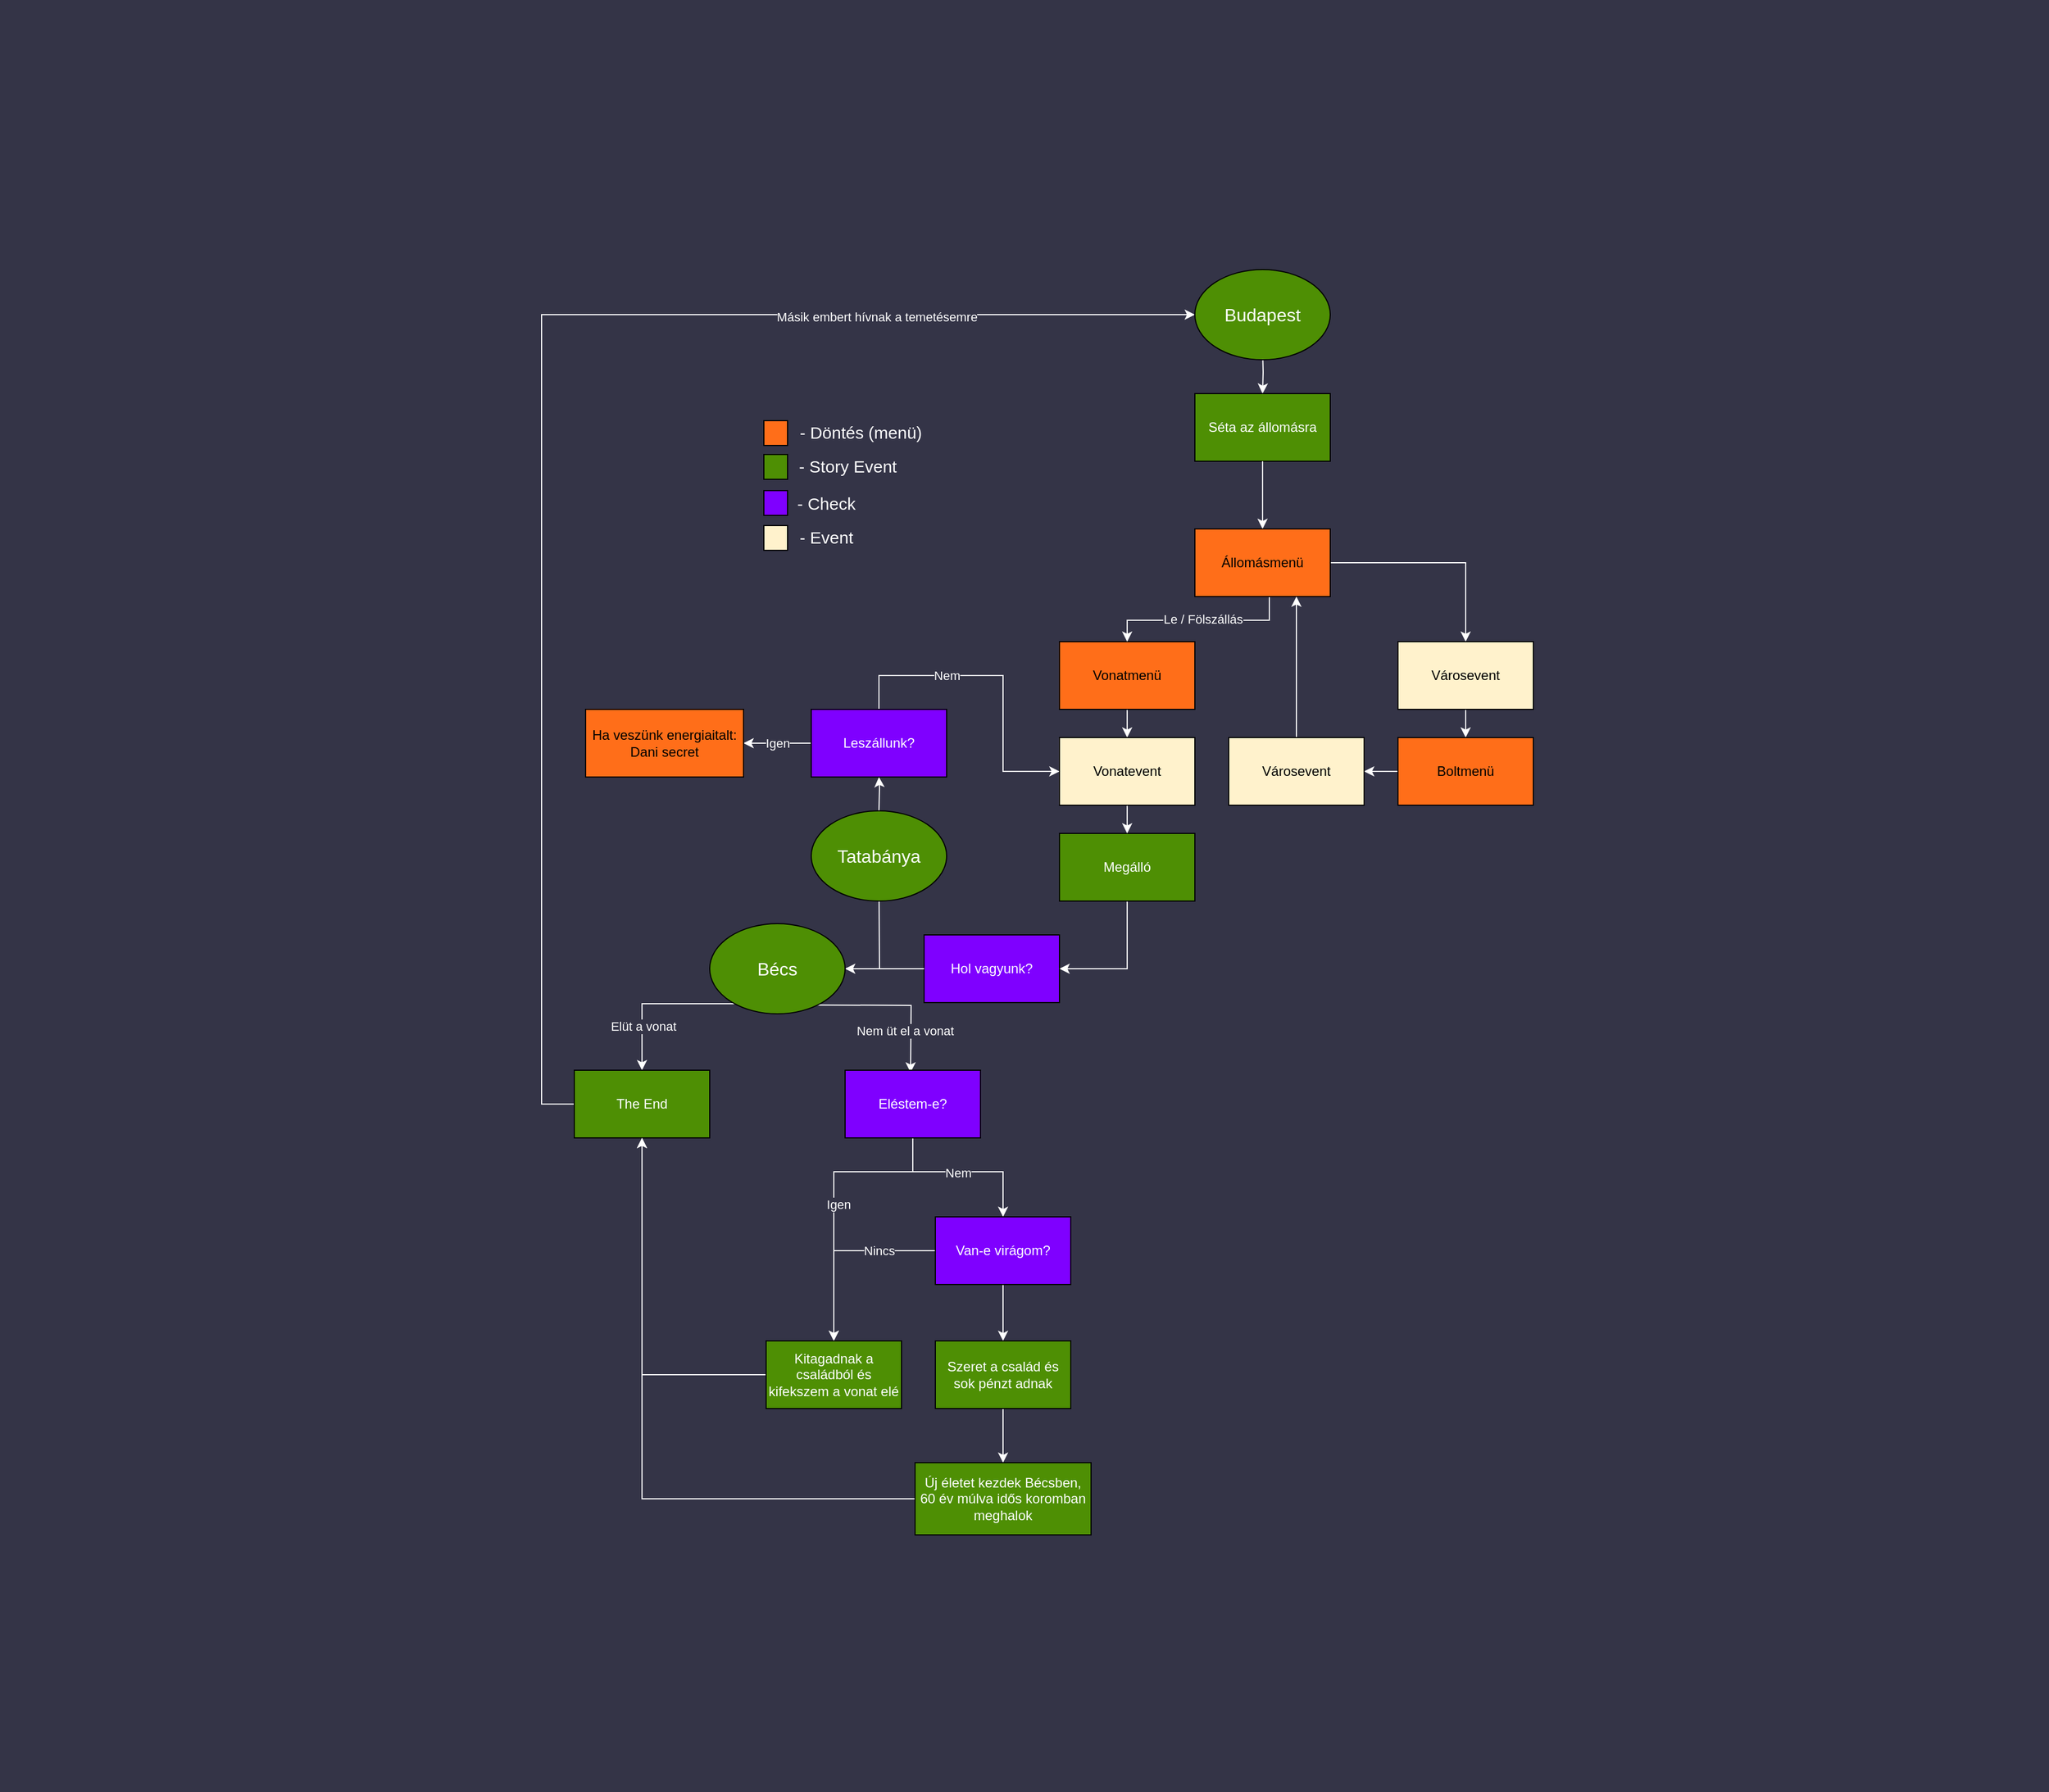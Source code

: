 <mxfile version="22.0.8" type="device">
  <diagram name="1 oldal" id="HCi74r8AC1qW8FaivY9Q">
    <mxGraphModel dx="3190" dy="1673" grid="0" gridSize="10" guides="1" tooltips="1" connect="1" arrows="1" fold="1" page="0" pageScale="1" pageWidth="10000" pageHeight="10000" background="#343447" math="0" shadow="0">
      <root>
        <mxCell id="0" />
        <mxCell id="1" parent="0" />
        <mxCell id="BgKfAN9wwZw_LsV1WhNB-7" style="edgeStyle=orthogonalEdgeStyle;rounded=0;orthogonalLoop=1;jettySize=auto;html=1;exitX=0.5;exitY=1;exitDx=0;exitDy=0;entryX=0.5;entryY=0;entryDx=0;entryDy=0;strokeColor=#FFFFFF;fontStyle=0" parent="1" target="BgKfAN9wwZw_LsV1WhNB-6" edge="1">
          <mxGeometry relative="1" as="geometry">
            <mxPoint x="700" y="230" as="sourcePoint" />
          </mxGeometry>
        </mxCell>
        <mxCell id="BgKfAN9wwZw_LsV1WhNB-6" value="Séta az állomásra" style="rounded=0;whiteSpace=wrap;html=1;fillColor=#4E8F04;fontColor=#FFFFFF;fontStyle=0" parent="1" vertex="1">
          <mxGeometry x="640" y="270" width="120" height="60" as="geometry" />
        </mxCell>
        <mxCell id="BgKfAN9wwZw_LsV1WhNB-30" style="edgeStyle=orthogonalEdgeStyle;rounded=0;orthogonalLoop=1;jettySize=auto;html=1;exitX=0.5;exitY=1;exitDx=0;exitDy=0;entryX=0.5;entryY=0;entryDx=0;entryDy=0;strokeColor=#FFFFFF;fontStyle=0" parent="1" source="BgKfAN9wwZw_LsV1WhNB-6" target="BgKfAN9wwZw_LsV1WhNB-29" edge="1">
          <mxGeometry relative="1" as="geometry">
            <mxPoint x="835" y="410" as="sourcePoint" />
          </mxGeometry>
        </mxCell>
        <mxCell id="XL5i5x2tit-ejIarr1dZ-8" value="" style="edgeStyle=orthogonalEdgeStyle;rounded=0;orthogonalLoop=1;jettySize=auto;html=1;strokeColor=#FFFFFF;fontStyle=0" parent="1" source="BgKfAN9wwZw_LsV1WhNB-18" target="XL5i5x2tit-ejIarr1dZ-7" edge="1">
          <mxGeometry relative="1" as="geometry" />
        </mxCell>
        <mxCell id="BgKfAN9wwZw_LsV1WhNB-18" value="Vonatmenü" style="rounded=0;whiteSpace=wrap;html=1;fillColor=#FF6E19;fontStyle=0" parent="1" vertex="1">
          <mxGeometry x="520" y="490" width="120" height="60" as="geometry" />
        </mxCell>
        <mxCell id="XL5i5x2tit-ejIarr1dZ-36" style="edgeStyle=orthogonalEdgeStyle;rounded=0;orthogonalLoop=1;jettySize=auto;html=1;entryX=1;entryY=0.5;entryDx=0;entryDy=0;strokeColor=#FFFFFF;fontStyle=0" parent="1" source="BgKfAN9wwZw_LsV1WhNB-20" target="XL5i5x2tit-ejIarr1dZ-16" edge="1">
          <mxGeometry relative="1" as="geometry" />
        </mxCell>
        <mxCell id="BgKfAN9wwZw_LsV1WhNB-20" value="Megálló" style="rounded=0;whiteSpace=wrap;html=1;fillColor=#4E8F04;fontColor=#FFFFFF;fontStyle=0" parent="1" vertex="1">
          <mxGeometry x="520" y="660" width="120" height="60" as="geometry" />
        </mxCell>
        <mxCell id="XL5i5x2tit-ejIarr1dZ-14" style="edgeStyle=orthogonalEdgeStyle;rounded=0;orthogonalLoop=1;jettySize=auto;html=1;entryX=0.5;entryY=0;entryDx=0;entryDy=0;strokeColor=#FFFFFF;exitX=0.511;exitY=0.992;exitDx=0;exitDy=0;exitPerimeter=0;fontStyle=0" parent="1" source="BgKfAN9wwZw_LsV1WhNB-29" target="BgKfAN9wwZw_LsV1WhNB-18" edge="1">
          <mxGeometry relative="1" as="geometry">
            <mxPoint x="701" y="467" as="sourcePoint" />
            <Array as="points">
              <mxPoint x="701" y="448" />
              <mxPoint x="702" y="448" />
              <mxPoint x="702" y="450" />
              <mxPoint x="706" y="450" />
              <mxPoint x="706" y="471" />
              <mxPoint x="580" y="471" />
            </Array>
          </mxGeometry>
        </mxCell>
        <mxCell id="XL5i5x2tit-ejIarr1dZ-56" value="Le / Fölszállás" style="edgeLabel;html=1;align=center;verticalAlign=middle;resizable=0;points=[];labelBackgroundColor=#343447;fontColor=#FFFFFF;fontStyle=0" parent="XL5i5x2tit-ejIarr1dZ-14" vertex="1" connectable="0">
          <mxGeometry x="0.013" y="-1" relative="1" as="geometry">
            <mxPoint as="offset" />
          </mxGeometry>
        </mxCell>
        <mxCell id="XL5i5x2tit-ejIarr1dZ-21" style="edgeStyle=orthogonalEdgeStyle;rounded=0;orthogonalLoop=1;jettySize=auto;html=1;entryX=0.5;entryY=0;entryDx=0;entryDy=0;exitX=1;exitY=0.5;exitDx=0;exitDy=0;strokeColor=#FFFFFF;fontStyle=0" parent="1" source="BgKfAN9wwZw_LsV1WhNB-29" target="XL5i5x2tit-ejIarr1dZ-15" edge="1">
          <mxGeometry relative="1" as="geometry">
            <mxPoint x="810" y="420" as="sourcePoint" />
          </mxGeometry>
        </mxCell>
        <mxCell id="BgKfAN9wwZw_LsV1WhNB-29" value="Állomásmenü" style="rounded=0;whiteSpace=wrap;html=1;fillColor=#FF6E19;fontStyle=0" parent="1" vertex="1">
          <mxGeometry x="640" y="390" width="120" height="60" as="geometry" />
        </mxCell>
        <mxCell id="XL5i5x2tit-ejIarr1dZ-10" value="" style="edgeStyle=orthogonalEdgeStyle;rounded=0;orthogonalLoop=1;jettySize=auto;html=1;strokeColor=#FFFFFF;fontStyle=0" parent="1" source="XL5i5x2tit-ejIarr1dZ-7" target="BgKfAN9wwZw_LsV1WhNB-20" edge="1">
          <mxGeometry relative="1" as="geometry" />
        </mxCell>
        <mxCell id="XL5i5x2tit-ejIarr1dZ-7" value="Vonatevent" style="rounded=0;whiteSpace=wrap;html=1;fillColor=#FFF2CC;fontStyle=0" parent="1" vertex="1">
          <mxGeometry x="520" y="575" width="120" height="60" as="geometry" />
        </mxCell>
        <mxCell id="XL5i5x2tit-ejIarr1dZ-60" value="" style="edgeStyle=orthogonalEdgeStyle;rounded=0;orthogonalLoop=1;jettySize=auto;html=1;strokeColor=#FFFFFF;fontStyle=0" parent="1" source="XL5i5x2tit-ejIarr1dZ-15" target="XL5i5x2tit-ejIarr1dZ-17" edge="1">
          <mxGeometry relative="1" as="geometry" />
        </mxCell>
        <mxCell id="XL5i5x2tit-ejIarr1dZ-15" value="Városevent" style="rounded=0;whiteSpace=wrap;html=1;fillColor=#FFF2CC;fontStyle=0" parent="1" vertex="1">
          <mxGeometry x="820" y="490" width="120" height="60" as="geometry" />
        </mxCell>
        <mxCell id="XL5i5x2tit-ejIarr1dZ-67" value="" style="edgeStyle=orthogonalEdgeStyle;rounded=0;orthogonalLoop=1;jettySize=auto;html=1;strokeColor=#FFFFFF;fontStyle=0" parent="1" source="XL5i5x2tit-ejIarr1dZ-16" edge="1">
          <mxGeometry relative="1" as="geometry">
            <mxPoint x="360" y="700" as="targetPoint" />
          </mxGeometry>
        </mxCell>
        <mxCell id="XL5i5x2tit-ejIarr1dZ-16" value="Hol vagyunk?" style="rounded=0;whiteSpace=wrap;html=1;fillColor=#7F00FF;fontColor=#FFFFFF;fontStyle=0" parent="1" vertex="1">
          <mxGeometry x="400" y="750" width="120" height="60" as="geometry" />
        </mxCell>
        <mxCell id="XL5i5x2tit-ejIarr1dZ-64" value="" style="edgeStyle=orthogonalEdgeStyle;rounded=0;orthogonalLoop=1;jettySize=auto;html=1;strokeColor=#FFFFFF;fontStyle=0" parent="1" source="XL5i5x2tit-ejIarr1dZ-17" target="XL5i5x2tit-ejIarr1dZ-63" edge="1">
          <mxGeometry relative="1" as="geometry" />
        </mxCell>
        <mxCell id="XL5i5x2tit-ejIarr1dZ-17" value="Boltmenü" style="rounded=0;whiteSpace=wrap;html=1;fillColor=#FF6E19;fontStyle=0" parent="1" vertex="1">
          <mxGeometry x="820" y="575" width="120" height="60" as="geometry" />
        </mxCell>
        <mxCell id="XL5i5x2tit-ejIarr1dZ-31" style="edgeStyle=orthogonalEdgeStyle;rounded=0;orthogonalLoop=1;jettySize=auto;html=1;entryX=0.5;entryY=0;entryDx=0;entryDy=0;strokeColor=#FFFFFF;fontStyle=0" parent="1" target="XL5i5x2tit-ejIarr1dZ-29" edge="1">
          <mxGeometry relative="1" as="geometry">
            <mxPoint x="270" y="810" as="sourcePoint" />
            <Array as="points">
              <mxPoint x="270" y="811" />
              <mxPoint x="150" y="811" />
            </Array>
          </mxGeometry>
        </mxCell>
        <mxCell id="XL5i5x2tit-ejIarr1dZ-33" value="Elüt a vonat" style="edgeLabel;html=1;align=center;verticalAlign=middle;resizable=0;points=[];fontColor=#FFFFFF;labelBackgroundColor=#343447;fontStyle=0" parent="XL5i5x2tit-ejIarr1dZ-31" vertex="1" connectable="0">
          <mxGeometry x="-0.067" y="1" relative="1" as="geometry">
            <mxPoint x="-36" y="19" as="offset" />
          </mxGeometry>
        </mxCell>
        <mxCell id="XL5i5x2tit-ejIarr1dZ-37" style="edgeStyle=orthogonalEdgeStyle;rounded=0;orthogonalLoop=1;jettySize=auto;html=1;strokeColor=#FFFFFF;fontStyle=0" parent="1" edge="1">
          <mxGeometry relative="1" as="geometry">
            <mxPoint x="268" y="812" as="sourcePoint" />
            <mxPoint x="388" y="872" as="targetPoint" />
          </mxGeometry>
        </mxCell>
        <mxCell id="XL5i5x2tit-ejIarr1dZ-38" value="Nem üt el a vonat" style="edgeLabel;html=1;align=center;verticalAlign=middle;resizable=0;points=[];fontColor=#FFFFFF;labelBackgroundColor=#343447;fontStyle=0" parent="XL5i5x2tit-ejIarr1dZ-37" vertex="1" connectable="0">
          <mxGeometry x="-0.056" y="-2" relative="1" as="geometry">
            <mxPoint x="30" y="20" as="offset" />
          </mxGeometry>
        </mxCell>
        <mxCell id="XL5i5x2tit-ejIarr1dZ-27" value="" style="endArrow=classic;html=1;rounded=0;exitX=0;exitY=0.5;exitDx=0;exitDy=0;entryX=1;entryY=0.5;entryDx=0;entryDy=0;strokeColor=#FFFFFF;fontStyle=0" parent="1" source="XL5i5x2tit-ejIarr1dZ-16" edge="1">
          <mxGeometry relative="1" as="geometry">
            <mxPoint x="810" y="810" as="sourcePoint" />
            <mxPoint x="330" y="780" as="targetPoint" />
          </mxGeometry>
        </mxCell>
        <mxCell id="XL5i5x2tit-ejIarr1dZ-34" style="edgeStyle=orthogonalEdgeStyle;rounded=0;orthogonalLoop=1;jettySize=auto;html=1;entryX=0;entryY=0.5;entryDx=0;entryDy=0;strokeColor=#FFFFFF;fontStyle=0" parent="1" source="XL5i5x2tit-ejIarr1dZ-29" edge="1">
          <mxGeometry relative="1" as="geometry">
            <mxPoint x="640" y="200" as="targetPoint" />
            <Array as="points">
              <mxPoint x="61" y="900" />
              <mxPoint x="61" y="200" />
            </Array>
          </mxGeometry>
        </mxCell>
        <mxCell id="XL5i5x2tit-ejIarr1dZ-35" value="Másik embert hívnak a temetésemre" style="edgeLabel;html=1;align=center;verticalAlign=middle;resizable=0;points=[];fontColor=#FFFFFF;labelBackgroundColor=#343447;fontStyle=0" parent="XL5i5x2tit-ejIarr1dZ-34" vertex="1" connectable="0">
          <mxGeometry x="0.569" y="-2" relative="1" as="geometry">
            <mxPoint as="offset" />
          </mxGeometry>
        </mxCell>
        <mxCell id="XL5i5x2tit-ejIarr1dZ-29" value="The End" style="rounded=0;whiteSpace=wrap;html=1;fillColor=#4E8F04;fontColor=#FFFFFF;fontStyle=0" parent="1" vertex="1">
          <mxGeometry x="90" y="870" width="120" height="60" as="geometry" />
        </mxCell>
        <mxCell id="XL5i5x2tit-ejIarr1dZ-39" style="edgeStyle=orthogonalEdgeStyle;rounded=0;orthogonalLoop=1;jettySize=auto;html=1;entryX=0.5;entryY=0;entryDx=0;entryDy=0;strokeColor=#FFFFFF;fontStyle=0" parent="1" source="XL5i5x2tit-ejIarr1dZ-30" target="XL5i5x2tit-ejIarr1dZ-45" edge="1">
          <mxGeometry relative="1" as="geometry">
            <mxPoint x="320" y="1000" as="targetPoint" />
            <Array as="points">
              <mxPoint x="390" y="960" />
              <mxPoint x="320" y="960" />
            </Array>
          </mxGeometry>
        </mxCell>
        <mxCell id="XL5i5x2tit-ejIarr1dZ-43" value="Igen" style="edgeLabel;html=1;align=center;verticalAlign=middle;resizable=0;points=[];fontColor=#FFFFFF;labelBackgroundColor=#343447;fontStyle=0" parent="XL5i5x2tit-ejIarr1dZ-39" vertex="1" connectable="0">
          <mxGeometry x="0.029" y="4" relative="1" as="geometry">
            <mxPoint as="offset" />
          </mxGeometry>
        </mxCell>
        <mxCell id="XL5i5x2tit-ejIarr1dZ-40" style="edgeStyle=orthogonalEdgeStyle;rounded=0;orthogonalLoop=1;jettySize=auto;html=1;entryX=0.5;entryY=0;entryDx=0;entryDy=0;strokeColor=#FFFFFF;fontStyle=0" parent="1" source="XL5i5x2tit-ejIarr1dZ-30" target="XL5i5x2tit-ejIarr1dZ-42" edge="1">
          <mxGeometry relative="1" as="geometry">
            <mxPoint x="450" y="1000" as="targetPoint" />
            <Array as="points">
              <mxPoint x="390" y="960" />
              <mxPoint x="470" y="960" />
            </Array>
          </mxGeometry>
        </mxCell>
        <mxCell id="XL5i5x2tit-ejIarr1dZ-44" value="Nem" style="edgeLabel;html=1;align=center;verticalAlign=middle;resizable=0;points=[];fontColor=#FFFFFF;labelBackgroundColor=#343447;fontStyle=0" parent="XL5i5x2tit-ejIarr1dZ-40" vertex="1" connectable="0">
          <mxGeometry x="-0.067" y="-1" relative="1" as="geometry">
            <mxPoint as="offset" />
          </mxGeometry>
        </mxCell>
        <mxCell id="XL5i5x2tit-ejIarr1dZ-30" value="Eléstem-e?" style="rounded=0;whiteSpace=wrap;html=1;fillColor=#7F00FF;fontColor=#FFFFFF;fontStyle=0" parent="1" vertex="1">
          <mxGeometry x="330" y="870" width="120" height="60" as="geometry" />
        </mxCell>
        <mxCell id="XL5i5x2tit-ejIarr1dZ-47" value="" style="edgeStyle=orthogonalEdgeStyle;rounded=0;orthogonalLoop=1;jettySize=auto;html=1;strokeColor=#FFFFFF;fontStyle=0" parent="1" source="XL5i5x2tit-ejIarr1dZ-42" target="XL5i5x2tit-ejIarr1dZ-46" edge="1">
          <mxGeometry relative="1" as="geometry" />
        </mxCell>
        <mxCell id="XL5i5x2tit-ejIarr1dZ-48" style="edgeStyle=orthogonalEdgeStyle;rounded=0;orthogonalLoop=1;jettySize=auto;html=1;entryX=0.5;entryY=0;entryDx=0;entryDy=0;strokeColor=#FFFFFF;fontStyle=0" parent="1" source="XL5i5x2tit-ejIarr1dZ-42" target="XL5i5x2tit-ejIarr1dZ-45" edge="1">
          <mxGeometry relative="1" as="geometry">
            <mxPoint x="320" y="1085" as="targetPoint" />
            <Array as="points">
              <mxPoint x="320" y="1030" />
            </Array>
          </mxGeometry>
        </mxCell>
        <mxCell id="XL5i5x2tit-ejIarr1dZ-49" value="Nincs" style="edgeLabel;html=1;align=center;verticalAlign=middle;resizable=0;points=[];fontColor=#FFFFFF;labelBackgroundColor=#343447;fontStyle=0" parent="XL5i5x2tit-ejIarr1dZ-48" vertex="1" connectable="0">
          <mxGeometry x="0.188" y="1" relative="1" as="geometry">
            <mxPoint x="39" y="-11" as="offset" />
          </mxGeometry>
        </mxCell>
        <mxCell id="XL5i5x2tit-ejIarr1dZ-42" value="Van-e virágom?" style="rounded=0;whiteSpace=wrap;html=1;fillColor=#7F00FF;fontColor=#FFFFFF;fontStyle=0" parent="1" vertex="1">
          <mxGeometry x="410" y="1000" width="120" height="60" as="geometry" />
        </mxCell>
        <mxCell id="XL5i5x2tit-ejIarr1dZ-50" style="edgeStyle=orthogonalEdgeStyle;rounded=0;orthogonalLoop=1;jettySize=auto;html=1;entryX=0.5;entryY=1;entryDx=0;entryDy=0;strokeColor=#FFFFFF;fontStyle=0" parent="1" source="XL5i5x2tit-ejIarr1dZ-45" target="XL5i5x2tit-ejIarr1dZ-29" edge="1">
          <mxGeometry relative="1" as="geometry" />
        </mxCell>
        <mxCell id="XL5i5x2tit-ejIarr1dZ-45" value="Kitagadnak a családból és kifekszem a vonat elé" style="rounded=0;whiteSpace=wrap;html=1;fillColor=#4E8F04;fontColor=#FFFFFF;fontStyle=0" parent="1" vertex="1">
          <mxGeometry x="260" y="1110" width="120" height="60" as="geometry" />
        </mxCell>
        <mxCell id="XL5i5x2tit-ejIarr1dZ-54" value="" style="edgeStyle=orthogonalEdgeStyle;rounded=0;orthogonalLoop=1;jettySize=auto;html=1;strokeColor=#FFFFFF;fontStyle=0" parent="1" source="XL5i5x2tit-ejIarr1dZ-46" target="XL5i5x2tit-ejIarr1dZ-53" edge="1">
          <mxGeometry relative="1" as="geometry" />
        </mxCell>
        <mxCell id="XL5i5x2tit-ejIarr1dZ-46" value="Szeret a család és sok pénzt adnak" style="rounded=0;whiteSpace=wrap;html=1;fillColor=#4E8F04;fontColor=#FFFFFF;fontStyle=0" parent="1" vertex="1">
          <mxGeometry x="410" y="1110" width="120" height="60" as="geometry" />
        </mxCell>
        <mxCell id="XL5i5x2tit-ejIarr1dZ-55" style="edgeStyle=orthogonalEdgeStyle;rounded=0;orthogonalLoop=1;jettySize=auto;html=1;entryX=0.5;entryY=1;entryDx=0;entryDy=0;strokeColor=#FFFFFF;fontStyle=0" parent="1" source="XL5i5x2tit-ejIarr1dZ-53" target="XL5i5x2tit-ejIarr1dZ-29" edge="1">
          <mxGeometry relative="1" as="geometry">
            <mxPoint x="150" y="940" as="targetPoint" />
          </mxGeometry>
        </mxCell>
        <mxCell id="XL5i5x2tit-ejIarr1dZ-53" value="Új életet kezdek Bécsben, 60 év múlva idős koromban meghalok" style="whiteSpace=wrap;html=1;rounded=0;fillColor=#4E8F04;fontColor=#FFFFFF;gradientColor=none;fontStyle=0" parent="1" vertex="1">
          <mxGeometry x="392" y="1218" width="156" height="64" as="geometry" />
        </mxCell>
        <mxCell id="XL5i5x2tit-ejIarr1dZ-65" style="edgeStyle=orthogonalEdgeStyle;rounded=0;orthogonalLoop=1;jettySize=auto;html=1;entryX=0.75;entryY=1;entryDx=0;entryDy=0;strokeColor=#FFFFFF;fontStyle=0" parent="1" source="XL5i5x2tit-ejIarr1dZ-63" target="BgKfAN9wwZw_LsV1WhNB-29" edge="1">
          <mxGeometry relative="1" as="geometry" />
        </mxCell>
        <mxCell id="XL5i5x2tit-ejIarr1dZ-63" value="Városevent" style="rounded=0;whiteSpace=wrap;html=1;fillColor=#FFF2CC;fontStyle=0" parent="1" vertex="1">
          <mxGeometry x="670" y="575" width="120" height="60" as="geometry" />
        </mxCell>
        <mxCell id="XL5i5x2tit-ejIarr1dZ-76" value="" style="edgeStyle=orthogonalEdgeStyle;rounded=0;orthogonalLoop=1;jettySize=auto;html=1;strokeColor=#FFFFFF;fontStyle=0" parent="1" target="XL5i5x2tit-ejIarr1dZ-75" edge="1">
          <mxGeometry relative="1" as="geometry">
            <mxPoint x="360" y="640" as="sourcePoint" />
          </mxGeometry>
        </mxCell>
        <mxCell id="XL5i5x2tit-ejIarr1dZ-78" style="edgeStyle=orthogonalEdgeStyle;rounded=0;orthogonalLoop=1;jettySize=auto;html=1;entryX=0;entryY=0.5;entryDx=0;entryDy=0;strokeColor=#FFFFFF;fontStyle=0" parent="1" target="XL5i5x2tit-ejIarr1dZ-7" edge="1">
          <mxGeometry relative="1" as="geometry">
            <mxPoint x="480" y="600" as="targetPoint" />
            <mxPoint x="320" y="550" as="sourcePoint" />
            <Array as="points">
              <mxPoint x="360" y="550" />
              <mxPoint x="360" y="520" />
              <mxPoint x="470" y="520" />
              <mxPoint x="470" y="605" />
            </Array>
          </mxGeometry>
        </mxCell>
        <mxCell id="XL5i5x2tit-ejIarr1dZ-79" value="Nem" style="edgeLabel;html=1;align=center;verticalAlign=middle;resizable=0;points=[];labelBackgroundColor=#343447;fontColor=#FFFFFF;fontStyle=0" parent="XL5i5x2tit-ejIarr1dZ-78" vertex="1" connectable="0">
          <mxGeometry x="0.147" y="-5" relative="1" as="geometry">
            <mxPoint x="-45" y="-1" as="offset" />
          </mxGeometry>
        </mxCell>
        <mxCell id="XL5i5x2tit-ejIarr1dZ-81" value="" style="edgeStyle=orthogonalEdgeStyle;rounded=0;orthogonalLoop=1;jettySize=auto;html=1;strokeColor=#FFFFFF;fontStyle=0" parent="1" source="XL5i5x2tit-ejIarr1dZ-75" target="XL5i5x2tit-ejIarr1dZ-80" edge="1">
          <mxGeometry relative="1" as="geometry" />
        </mxCell>
        <mxCell id="XL5i5x2tit-ejIarr1dZ-82" value="Igen" style="edgeLabel;html=1;align=center;verticalAlign=middle;resizable=0;points=[];endArrow=classic;rounded=0;strokeColor=none;fontColor=#FFFFFF;labelBackgroundColor=#343447;fontStyle=0" parent="XL5i5x2tit-ejIarr1dZ-81" vertex="1" connectable="0">
          <mxGeometry x="-0.067" y="2" relative="1" as="geometry">
            <mxPoint x="-2" y="-2" as="offset" />
          </mxGeometry>
        </mxCell>
        <mxCell id="XL5i5x2tit-ejIarr1dZ-75" value="Leszállunk?" style="whiteSpace=wrap;html=1;rounded=0;fillColor=#7F00FF;fontColor=#FFFFFF;fontStyle=0" parent="1" vertex="1">
          <mxGeometry x="300" y="550" width="120" height="60" as="geometry" />
        </mxCell>
        <mxCell id="XL5i5x2tit-ejIarr1dZ-80" value="Ha veszünk energiaitalt:&lt;br&gt;Dani secret" style="rounded=0;whiteSpace=wrap;html=1;fillColor=#FF6E19;fontStyle=0" parent="1" vertex="1">
          <mxGeometry x="100" y="550" width="140" height="60" as="geometry" />
        </mxCell>
        <mxCell id="9l9e1cgc8zWlbj96KdlX-1" value="Budapest" style="ellipse;whiteSpace=wrap;html=1;fontSize=16;fillColor=#4E8F04;fontColor=#FFFFFF;fontStyle=0" parent="1" vertex="1">
          <mxGeometry x="640" y="160" width="120" height="80" as="geometry" />
        </mxCell>
        <mxCell id="9l9e1cgc8zWlbj96KdlX-2" value="Tatabánya" style="ellipse;whiteSpace=wrap;html=1;fontSize=16;fillColor=#4E8F04;fontColor=#FFFFFF;fontStyle=0" parent="1" vertex="1">
          <mxGeometry x="300" y="640" width="120" height="80" as="geometry" />
        </mxCell>
        <mxCell id="9l9e1cgc8zWlbj96KdlX-3" value="Bécs" style="ellipse;whiteSpace=wrap;html=1;fontSize=16;fillColor=#4E8F04;fontColor=#FFFFFF;fontStyle=0" parent="1" vertex="1">
          <mxGeometry x="210" y="740" width="120" height="80" as="geometry" />
        </mxCell>
        <mxCell id="9l9e1cgc8zWlbj96KdlX-4" value="" style="rounded=0;whiteSpace=wrap;html=1;fillColor=#FF6E19;fontStyle=0" parent="1" vertex="1">
          <mxGeometry x="258" y="294" width="21" height="22" as="geometry" />
        </mxCell>
        <mxCell id="9l9e1cgc8zWlbj96KdlX-5" value="" style="rounded=0;whiteSpace=wrap;html=1;fillColor=#4E8F04;fontStyle=0" parent="1" vertex="1">
          <mxGeometry x="258" y="324" width="21" height="22" as="geometry" />
        </mxCell>
        <mxCell id="9l9e1cgc8zWlbj96KdlX-6" value="" style="rounded=0;whiteSpace=wrap;html=1;fillColor=#7F00FF;fontStyle=0" parent="1" vertex="1">
          <mxGeometry x="258" y="356" width="21" height="22" as="geometry" />
        </mxCell>
        <mxCell id="9l9e1cgc8zWlbj96KdlX-7" value="&lt;font color=&quot;#ffffff&quot; style=&quot;font-size: 15px;&quot;&gt;- Döntés (menü)&lt;/font&gt;" style="text;html=1;strokeColor=none;fillColor=none;align=center;verticalAlign=middle;whiteSpace=wrap;rounded=0;fontSize=15;fontStyle=0" parent="1" vertex="1">
          <mxGeometry x="280" y="291" width="128" height="25" as="geometry" />
        </mxCell>
        <mxCell id="9l9e1cgc8zWlbj96KdlX-8" value="&lt;font color=&quot;#ffffff&quot; style=&quot;font-size: 15px;&quot;&gt;- Story Event&lt;/font&gt;" style="text;html=1;strokeColor=none;fillColor=none;align=center;verticalAlign=middle;whiteSpace=wrap;rounded=0;fontSize=15;fontStyle=0" parent="1" vertex="1">
          <mxGeometry x="248" y="321" width="169" height="25" as="geometry" />
        </mxCell>
        <mxCell id="9l9e1cgc8zWlbj96KdlX-9" value="&lt;font color=&quot;#ffffff&quot; style=&quot;font-size: 15px;&quot;&gt;- Check&lt;/font&gt;" style="text;html=1;strokeColor=none;fillColor=none;align=center;verticalAlign=middle;whiteSpace=wrap;rounded=0;fontSize=15;fontStyle=0" parent="1" vertex="1">
          <mxGeometry x="229" y="354.5" width="169" height="25" as="geometry" />
        </mxCell>
        <mxCell id="9l9e1cgc8zWlbj96KdlX-10" value="" style="rounded=0;whiteSpace=wrap;html=1;fillColor=#FFF2CC;fontStyle=0" parent="1" vertex="1">
          <mxGeometry x="258" y="387" width="21" height="22" as="geometry" />
        </mxCell>
        <mxCell id="9l9e1cgc8zWlbj96KdlX-11" value="&lt;font color=&quot;#ffffff&quot; style=&quot;font-size: 15px;&quot;&gt;- Event&lt;/font&gt;" style="text;html=1;strokeColor=none;fillColor=none;align=center;verticalAlign=middle;whiteSpace=wrap;rounded=0;fontSize=15;fontStyle=0" parent="1" vertex="1">
          <mxGeometry x="229" y="384" width="169" height="25" as="geometry" />
        </mxCell>
        <mxCell id="vFkqJjNcWbLbNA4juhbP-1" value="" style="rounded=0;whiteSpace=wrap;html=1;strokeColor=none;fillColor=#343447;" vertex="1" parent="1">
          <mxGeometry x="1276" y="635" width="120" height="60" as="geometry" />
        </mxCell>
        <mxCell id="vFkqJjNcWbLbNA4juhbP-2" value="" style="rounded=0;whiteSpace=wrap;html=1;strokeColor=none;fillColor=#343447;" vertex="1" parent="1">
          <mxGeometry x="432" y="1449" width="120" height="60" as="geometry" />
        </mxCell>
        <mxCell id="vFkqJjNcWbLbNA4juhbP-3" value="" style="rounded=0;whiteSpace=wrap;html=1;strokeColor=none;fillColor=#343447;" vertex="1" parent="1">
          <mxGeometry x="-419" y="640" width="120" height="60" as="geometry" />
        </mxCell>
        <mxCell id="vFkqJjNcWbLbNA4juhbP-4" value="" style="rounded=0;whiteSpace=wrap;html=1;strokeColor=none;fillColor=#343447;" vertex="1" parent="1">
          <mxGeometry x="338" y="-79" width="120" height="60" as="geometry" />
        </mxCell>
      </root>
    </mxGraphModel>
  </diagram>
</mxfile>
